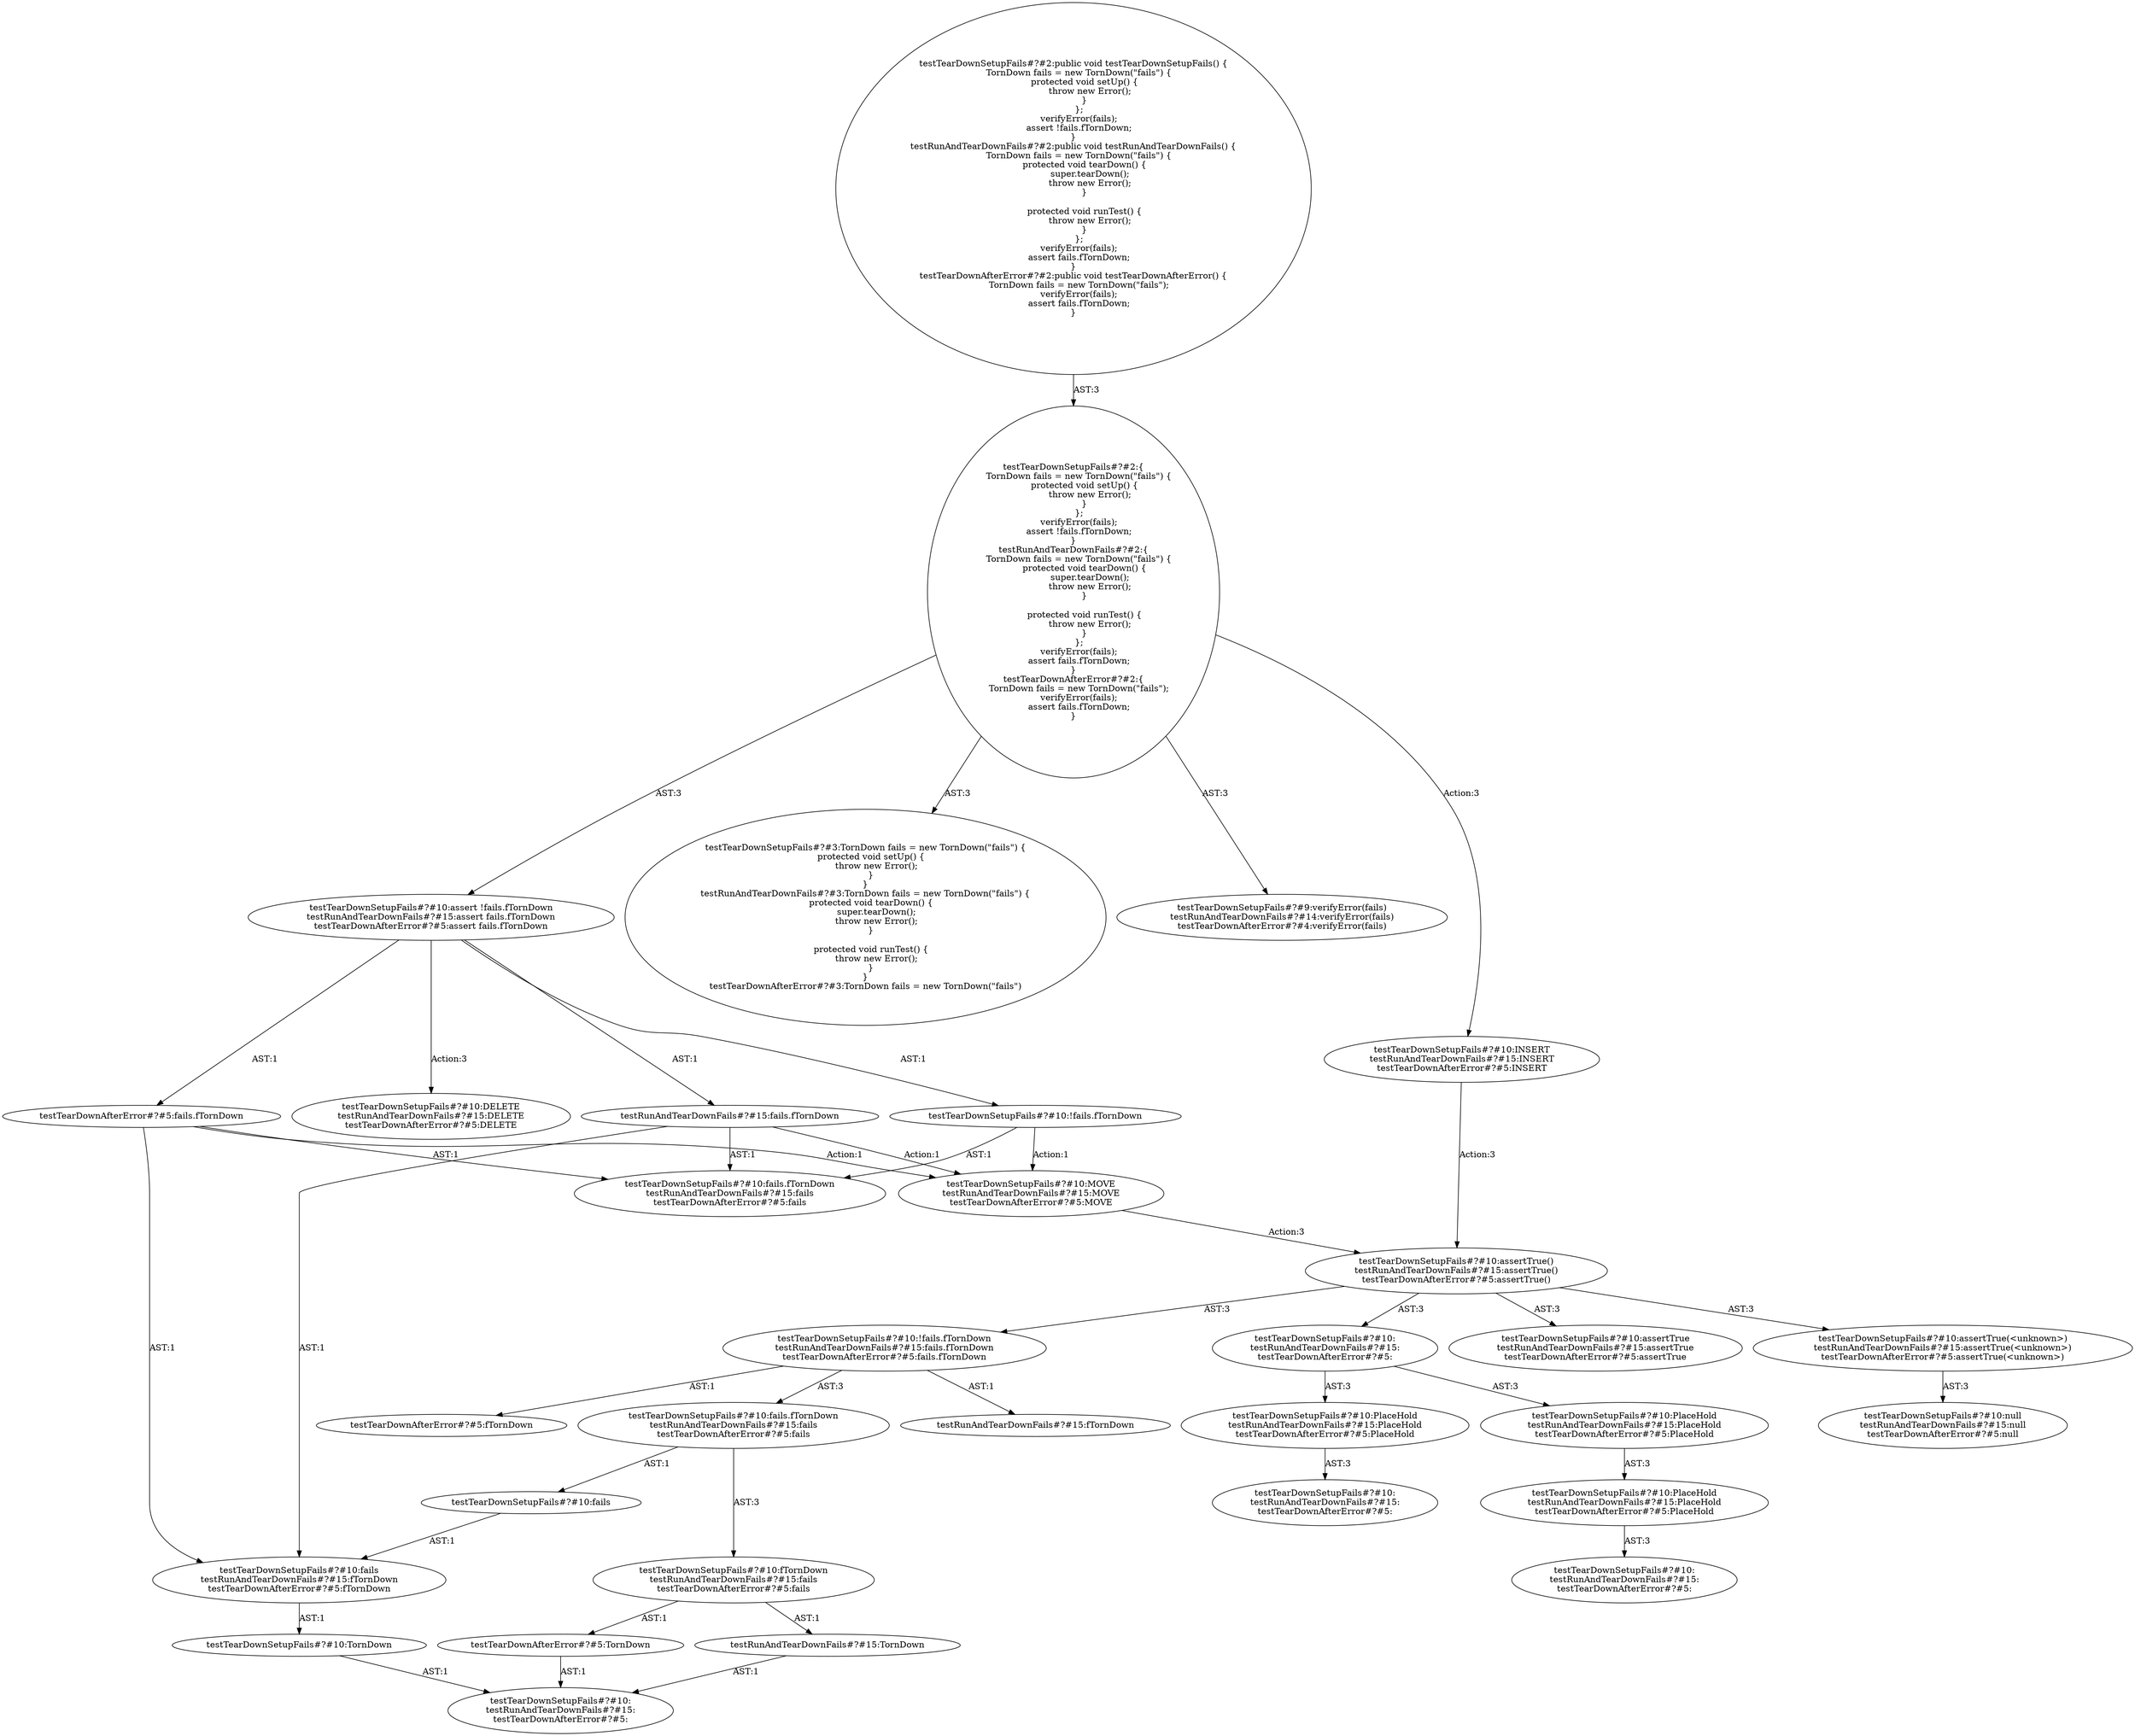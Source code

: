 digraph "Pattern" {
0 [label="testTearDownSetupFails#?#10:DELETE
testRunAndTearDownFails#?#15:DELETE
testTearDownAfterError#?#5:DELETE" shape=ellipse]
1 [label="testTearDownSetupFails#?#10:assert !fails.fTornDown
testRunAndTearDownFails#?#15:assert fails.fTornDown
testTearDownAfterError#?#5:assert fails.fTornDown" shape=ellipse]
2 [label="testTearDownSetupFails#?#2:\{
    TornDown fails = new TornDown(\"fails\") \{
        protected void setUp() \{
            throw new Error();
        \}
    \};
    verifyError(fails);
    assert !fails.fTornDown;
\}
testRunAndTearDownFails#?#2:\{
    TornDown fails = new TornDown(\"fails\") \{
        protected void tearDown() \{
            super.tearDown();
            throw new Error();
        \}

        protected void runTest() \{
            throw new Error();
        \}
    \};
    verifyError(fails);
    assert fails.fTornDown;
\}
testTearDownAfterError#?#2:\{
    TornDown fails = new TornDown(\"fails\");
    verifyError(fails);
    assert fails.fTornDown;
\}" shape=ellipse]
3 [label="testTearDownSetupFails#?#2:public void testTearDownSetupFails() \{
    TornDown fails = new TornDown(\"fails\") \{
        protected void setUp() \{
            throw new Error();
        \}
    \};
    verifyError(fails);
    assert !fails.fTornDown;
\}
testRunAndTearDownFails#?#2:public void testRunAndTearDownFails() \{
    TornDown fails = new TornDown(\"fails\") \{
        protected void tearDown() \{
            super.tearDown();
            throw new Error();
        \}

        protected void runTest() \{
            throw new Error();
        \}
    \};
    verifyError(fails);
    assert fails.fTornDown;
\}
testTearDownAfterError#?#2:public void testTearDownAfterError() \{
    TornDown fails = new TornDown(\"fails\");
    verifyError(fails);
    assert fails.fTornDown;
\}" shape=ellipse]
4 [label="testTearDownSetupFails#?#3:TornDown fails = new TornDown(\"fails\") \{
    protected void setUp() \{
        throw new Error();
    \}
\}
testRunAndTearDownFails#?#3:TornDown fails = new TornDown(\"fails\") \{
    protected void tearDown() \{
        super.tearDown();
        throw new Error();
    \}

    protected void runTest() \{
        throw new Error();
    \}
\}
testTearDownAfterError#?#3:TornDown fails = new TornDown(\"fails\")" shape=ellipse]
5 [label="testTearDownSetupFails#?#9:verifyError(fails)
testRunAndTearDownFails#?#14:verifyError(fails)
testTearDownAfterError#?#4:verifyError(fails)" shape=ellipse]
6 [label="testTearDownSetupFails#?#10:INSERT
testRunAndTearDownFails#?#15:INSERT
testTearDownAfterError#?#5:INSERT" shape=ellipse]
7 [label="testTearDownSetupFails#?#10:assertTrue()
testRunAndTearDownFails#?#15:assertTrue()
testTearDownAfterError#?#5:assertTrue()" shape=ellipse]
8 [label="testTearDownSetupFails#?#10:assertTrue
testRunAndTearDownFails#?#15:assertTrue
testTearDownAfterError#?#5:assertTrue" shape=ellipse]
9 [label="testTearDownSetupFails#?#10:
testRunAndTearDownFails#?#15:
testTearDownAfterError#?#5:" shape=ellipse]
10 [label="testTearDownSetupFails#?#10:PlaceHold
testRunAndTearDownFails#?#15:PlaceHold
testTearDownAfterError#?#5:PlaceHold" shape=ellipse]
11 [label="testTearDownSetupFails#?#10:
testRunAndTearDownFails#?#15:
testTearDownAfterError#?#5:" shape=ellipse]
12 [label="testTearDownSetupFails#?#10:PlaceHold
testRunAndTearDownFails#?#15:PlaceHold
testTearDownAfterError#?#5:PlaceHold" shape=ellipse]
13 [label="testTearDownSetupFails#?#10:PlaceHold
testRunAndTearDownFails#?#15:PlaceHold
testTearDownAfterError#?#5:PlaceHold" shape=ellipse]
14 [label="testTearDownSetupFails#?#10:
testRunAndTearDownFails#?#15:
testTearDownAfterError#?#5:" shape=ellipse]
15 [label="testTearDownSetupFails#?#10:assertTrue(<unknown>)
testRunAndTearDownFails#?#15:assertTrue(<unknown>)
testTearDownAfterError#?#5:assertTrue(<unknown>)" shape=ellipse]
16 [label="testTearDownSetupFails#?#10:null
testRunAndTearDownFails#?#15:null
testTearDownAfterError#?#5:null" shape=ellipse]
17 [label="testTearDownSetupFails#?#10:!fails.fTornDown
testRunAndTearDownFails#?#15:fails.fTornDown
testTearDownAfterError#?#5:fails.fTornDown" shape=ellipse]
18 [label="testTearDownSetupFails#?#10:fails.fTornDown
testRunAndTearDownFails#?#15:fails
testTearDownAfterError#?#5:fails" shape=ellipse]
19 [label="testTearDownSetupFails#?#10:fails" shape=ellipse]
20 [label="testTearDownSetupFails#?#10:fails
testRunAndTearDownFails#?#15:fTornDown
testTearDownAfterError#?#5:fTornDown" shape=ellipse]
21 [label="testTearDownSetupFails#?#10:TornDown" shape=ellipse]
22 [label="testTearDownSetupFails#?#10:
testRunAndTearDownFails#?#15:
testTearDownAfterError#?#5:" shape=ellipse]
23 [label="testTearDownSetupFails#?#10:fTornDown
testRunAndTearDownFails#?#15:fails
testTearDownAfterError#?#5:fails" shape=ellipse]
24 [label="testTearDownSetupFails#?#10:!fails.fTornDown" shape=ellipse]
25 [label="testTearDownSetupFails#?#10:fails.fTornDown
testRunAndTearDownFails#?#15:fails
testTearDownAfterError#?#5:fails" shape=ellipse]
26 [label="testTearDownSetupFails#?#10:MOVE
testRunAndTearDownFails#?#15:MOVE
testTearDownAfterError#?#5:MOVE" shape=ellipse]
27 [label="testRunAndTearDownFails#?#15:fTornDown" shape=ellipse]
28 [label="testRunAndTearDownFails#?#15:fails.fTornDown" shape=ellipse]
29 [label="testRunAndTearDownFails#?#15:TornDown" shape=ellipse]
30 [label="testTearDownAfterError#?#5:fTornDown" shape=ellipse]
31 [label="testTearDownAfterError#?#5:fails.fTornDown" shape=ellipse]
32 [label="testTearDownAfterError#?#5:TornDown" shape=ellipse]
1 -> 0 [label="Action:3"];
1 -> 24 [label="AST:1"];
1 -> 28 [label="AST:1"];
1 -> 31 [label="AST:1"];
2 -> 1 [label="AST:3"];
2 -> 4 [label="AST:3"];
2 -> 5 [label="AST:3"];
2 -> 6 [label="Action:3"];
3 -> 2 [label="AST:3"];
6 -> 7 [label="Action:3"];
7 -> 8 [label="AST:3"];
7 -> 9 [label="AST:3"];
7 -> 15 [label="AST:3"];
7 -> 17 [label="AST:3"];
9 -> 10 [label="AST:3"];
9 -> 12 [label="AST:3"];
10 -> 11 [label="AST:3"];
12 -> 13 [label="AST:3"];
13 -> 14 [label="AST:3"];
15 -> 16 [label="AST:3"];
17 -> 18 [label="AST:3"];
17 -> 27 [label="AST:1"];
17 -> 30 [label="AST:1"];
18 -> 19 [label="AST:1"];
18 -> 23 [label="AST:3"];
19 -> 20 [label="AST:1"];
20 -> 21 [label="AST:1"];
21 -> 22 [label="AST:1"];
23 -> 29 [label="AST:1"];
23 -> 32 [label="AST:1"];
24 -> 25 [label="AST:1"];
24 -> 26 [label="Action:1"];
26 -> 7 [label="Action:3"];
28 -> 25 [label="AST:1"];
28 -> 20 [label="AST:1"];
28 -> 26 [label="Action:1"];
29 -> 22 [label="AST:1"];
31 -> 25 [label="AST:1"];
31 -> 20 [label="AST:1"];
31 -> 26 [label="Action:1"];
32 -> 22 [label="AST:1"];
}